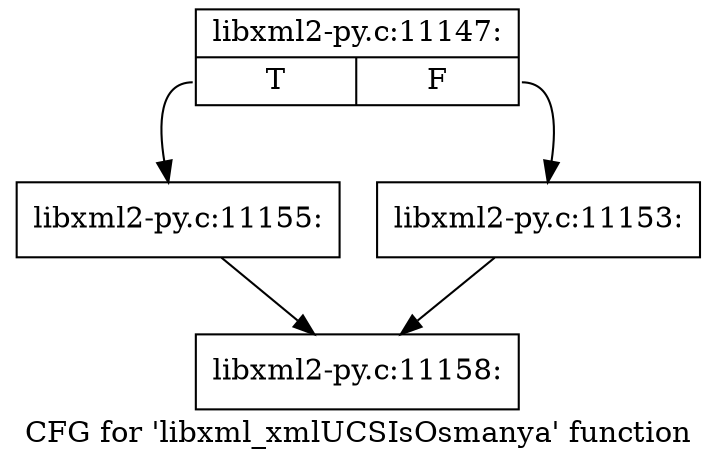 digraph "CFG for 'libxml_xmlUCSIsOsmanya' function" {
	label="CFG for 'libxml_xmlUCSIsOsmanya' function";

	Node0x4614d60 [shape=record,label="{libxml2-py.c:11147:|{<s0>T|<s1>F}}"];
	Node0x4614d60:s0 -> Node0x4617b50;
	Node0x4614d60:s1 -> Node0x4617b00;
	Node0x4617b00 [shape=record,label="{libxml2-py.c:11153:}"];
	Node0x4617b00 -> Node0x4616380;
	Node0x4617b50 [shape=record,label="{libxml2-py.c:11155:}"];
	Node0x4617b50 -> Node0x4616380;
	Node0x4616380 [shape=record,label="{libxml2-py.c:11158:}"];
}
